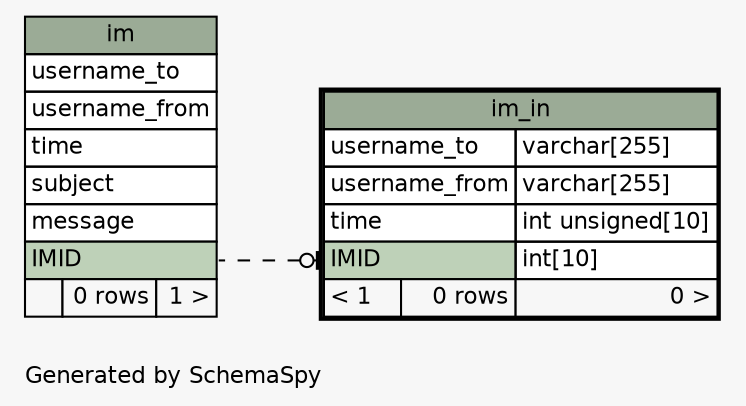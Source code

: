 // dot 2.38.0 on Mac OS X 10.9.4
// SchemaSpy rev 590
digraph "impliedTwoDegreesRelationshipsDiagram" {
  graph [
    rankdir="RL"
    bgcolor="#f7f7f7"
    label="\nGenerated by SchemaSpy"
    labeljust="l"
    nodesep="0.18"
    ranksep="0.46"
    fontname="Helvetica"
    fontsize="11"
  ];
  node [
    fontname="Helvetica"
    fontsize="11"
    shape="plaintext"
  ];
  edge [
    arrowsize="0.8"
  ];
  "im_in":"IMID":w -> "im":"IMID":e [arrowhead=none dir=back arrowtail=teeodot style=dashed];
  "im" [
    label=<
    <TABLE BORDER="0" CELLBORDER="1" CELLSPACING="0" BGCOLOR="#ffffff">
      <TR><TD COLSPAN="3" BGCOLOR="#9bab96" ALIGN="CENTER">im</TD></TR>
      <TR><TD PORT="username_to" COLSPAN="3" ALIGN="LEFT">username_to</TD></TR>
      <TR><TD PORT="username_from" COLSPAN="3" ALIGN="LEFT">username_from</TD></TR>
      <TR><TD PORT="time" COLSPAN="3" ALIGN="LEFT">time</TD></TR>
      <TR><TD PORT="subject" COLSPAN="3" ALIGN="LEFT">subject</TD></TR>
      <TR><TD PORT="message" COLSPAN="3" ALIGN="LEFT">message</TD></TR>
      <TR><TD PORT="IMID" COLSPAN="3" BGCOLOR="#bed1b8" ALIGN="LEFT">IMID</TD></TR>
      <TR><TD ALIGN="LEFT" BGCOLOR="#f7f7f7">  </TD><TD ALIGN="RIGHT" BGCOLOR="#f7f7f7">0 rows</TD><TD ALIGN="RIGHT" BGCOLOR="#f7f7f7">1 &gt;</TD></TR>
    </TABLE>>
    URL="im.html"
    tooltip="im"
  ];
  "im_in" [
    label=<
    <TABLE BORDER="2" CELLBORDER="1" CELLSPACING="0" BGCOLOR="#ffffff">
      <TR><TD COLSPAN="3" BGCOLOR="#9bab96" ALIGN="CENTER">im_in</TD></TR>
      <TR><TD PORT="username_to" COLSPAN="2" ALIGN="LEFT">username_to</TD><TD PORT="username_to.type" ALIGN="LEFT">varchar[255]</TD></TR>
      <TR><TD PORT="username_from" COLSPAN="2" ALIGN="LEFT">username_from</TD><TD PORT="username_from.type" ALIGN="LEFT">varchar[255]</TD></TR>
      <TR><TD PORT="time" COLSPAN="2" ALIGN="LEFT">time</TD><TD PORT="time.type" ALIGN="LEFT">int unsigned[10]</TD></TR>
      <TR><TD PORT="IMID" COLSPAN="2" BGCOLOR="#bed1b8" ALIGN="LEFT">IMID</TD><TD PORT="IMID.type" ALIGN="LEFT">int[10]</TD></TR>
      <TR><TD ALIGN="LEFT" BGCOLOR="#f7f7f7">&lt; 1</TD><TD ALIGN="RIGHT" BGCOLOR="#f7f7f7">0 rows</TD><TD ALIGN="RIGHT" BGCOLOR="#f7f7f7">0 &gt;</TD></TR>
    </TABLE>>
    URL="im_in.html"
    tooltip="im_in"
  ];
}
